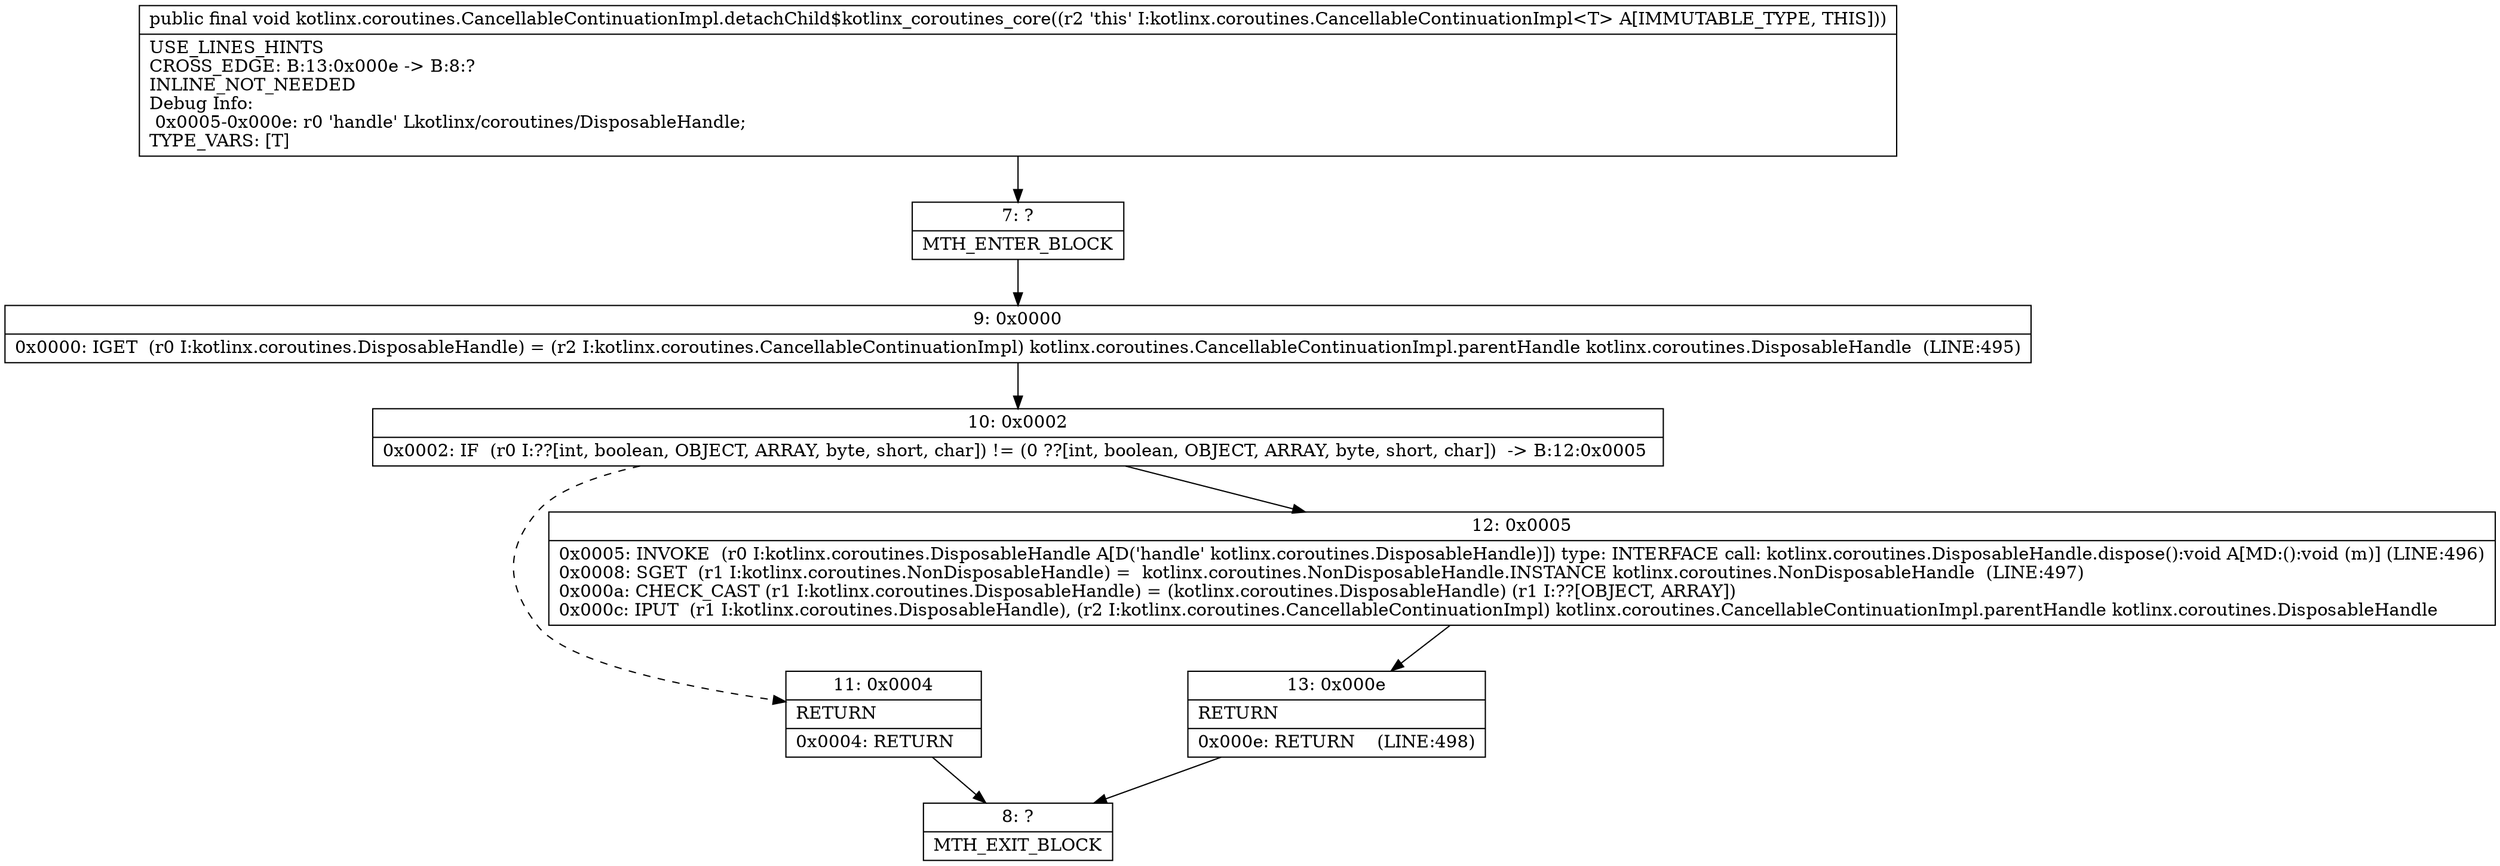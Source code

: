 digraph "CFG forkotlinx.coroutines.CancellableContinuationImpl.detachChild$kotlinx_coroutines_core()V" {
Node_7 [shape=record,label="{7\:\ ?|MTH_ENTER_BLOCK\l}"];
Node_9 [shape=record,label="{9\:\ 0x0000|0x0000: IGET  (r0 I:kotlinx.coroutines.DisposableHandle) = (r2 I:kotlinx.coroutines.CancellableContinuationImpl) kotlinx.coroutines.CancellableContinuationImpl.parentHandle kotlinx.coroutines.DisposableHandle  (LINE:495)\l}"];
Node_10 [shape=record,label="{10\:\ 0x0002|0x0002: IF  (r0 I:??[int, boolean, OBJECT, ARRAY, byte, short, char]) != (0 ??[int, boolean, OBJECT, ARRAY, byte, short, char])  \-\> B:12:0x0005 \l}"];
Node_11 [shape=record,label="{11\:\ 0x0004|RETURN\l|0x0004: RETURN   \l}"];
Node_8 [shape=record,label="{8\:\ ?|MTH_EXIT_BLOCK\l}"];
Node_12 [shape=record,label="{12\:\ 0x0005|0x0005: INVOKE  (r0 I:kotlinx.coroutines.DisposableHandle A[D('handle' kotlinx.coroutines.DisposableHandle)]) type: INTERFACE call: kotlinx.coroutines.DisposableHandle.dispose():void A[MD:():void (m)] (LINE:496)\l0x0008: SGET  (r1 I:kotlinx.coroutines.NonDisposableHandle) =  kotlinx.coroutines.NonDisposableHandle.INSTANCE kotlinx.coroutines.NonDisposableHandle  (LINE:497)\l0x000a: CHECK_CAST (r1 I:kotlinx.coroutines.DisposableHandle) = (kotlinx.coroutines.DisposableHandle) (r1 I:??[OBJECT, ARRAY]) \l0x000c: IPUT  (r1 I:kotlinx.coroutines.DisposableHandle), (r2 I:kotlinx.coroutines.CancellableContinuationImpl) kotlinx.coroutines.CancellableContinuationImpl.parentHandle kotlinx.coroutines.DisposableHandle \l}"];
Node_13 [shape=record,label="{13\:\ 0x000e|RETURN\l|0x000e: RETURN    (LINE:498)\l}"];
MethodNode[shape=record,label="{public final void kotlinx.coroutines.CancellableContinuationImpl.detachChild$kotlinx_coroutines_core((r2 'this' I:kotlinx.coroutines.CancellableContinuationImpl\<T\> A[IMMUTABLE_TYPE, THIS]))  | USE_LINES_HINTS\lCROSS_EDGE: B:13:0x000e \-\> B:8:?\lINLINE_NOT_NEEDED\lDebug Info:\l  0x0005\-0x000e: r0 'handle' Lkotlinx\/coroutines\/DisposableHandle;\lTYPE_VARS: [T]\l}"];
MethodNode -> Node_7;Node_7 -> Node_9;
Node_9 -> Node_10;
Node_10 -> Node_11[style=dashed];
Node_10 -> Node_12;
Node_11 -> Node_8;
Node_12 -> Node_13;
Node_13 -> Node_8;
}


